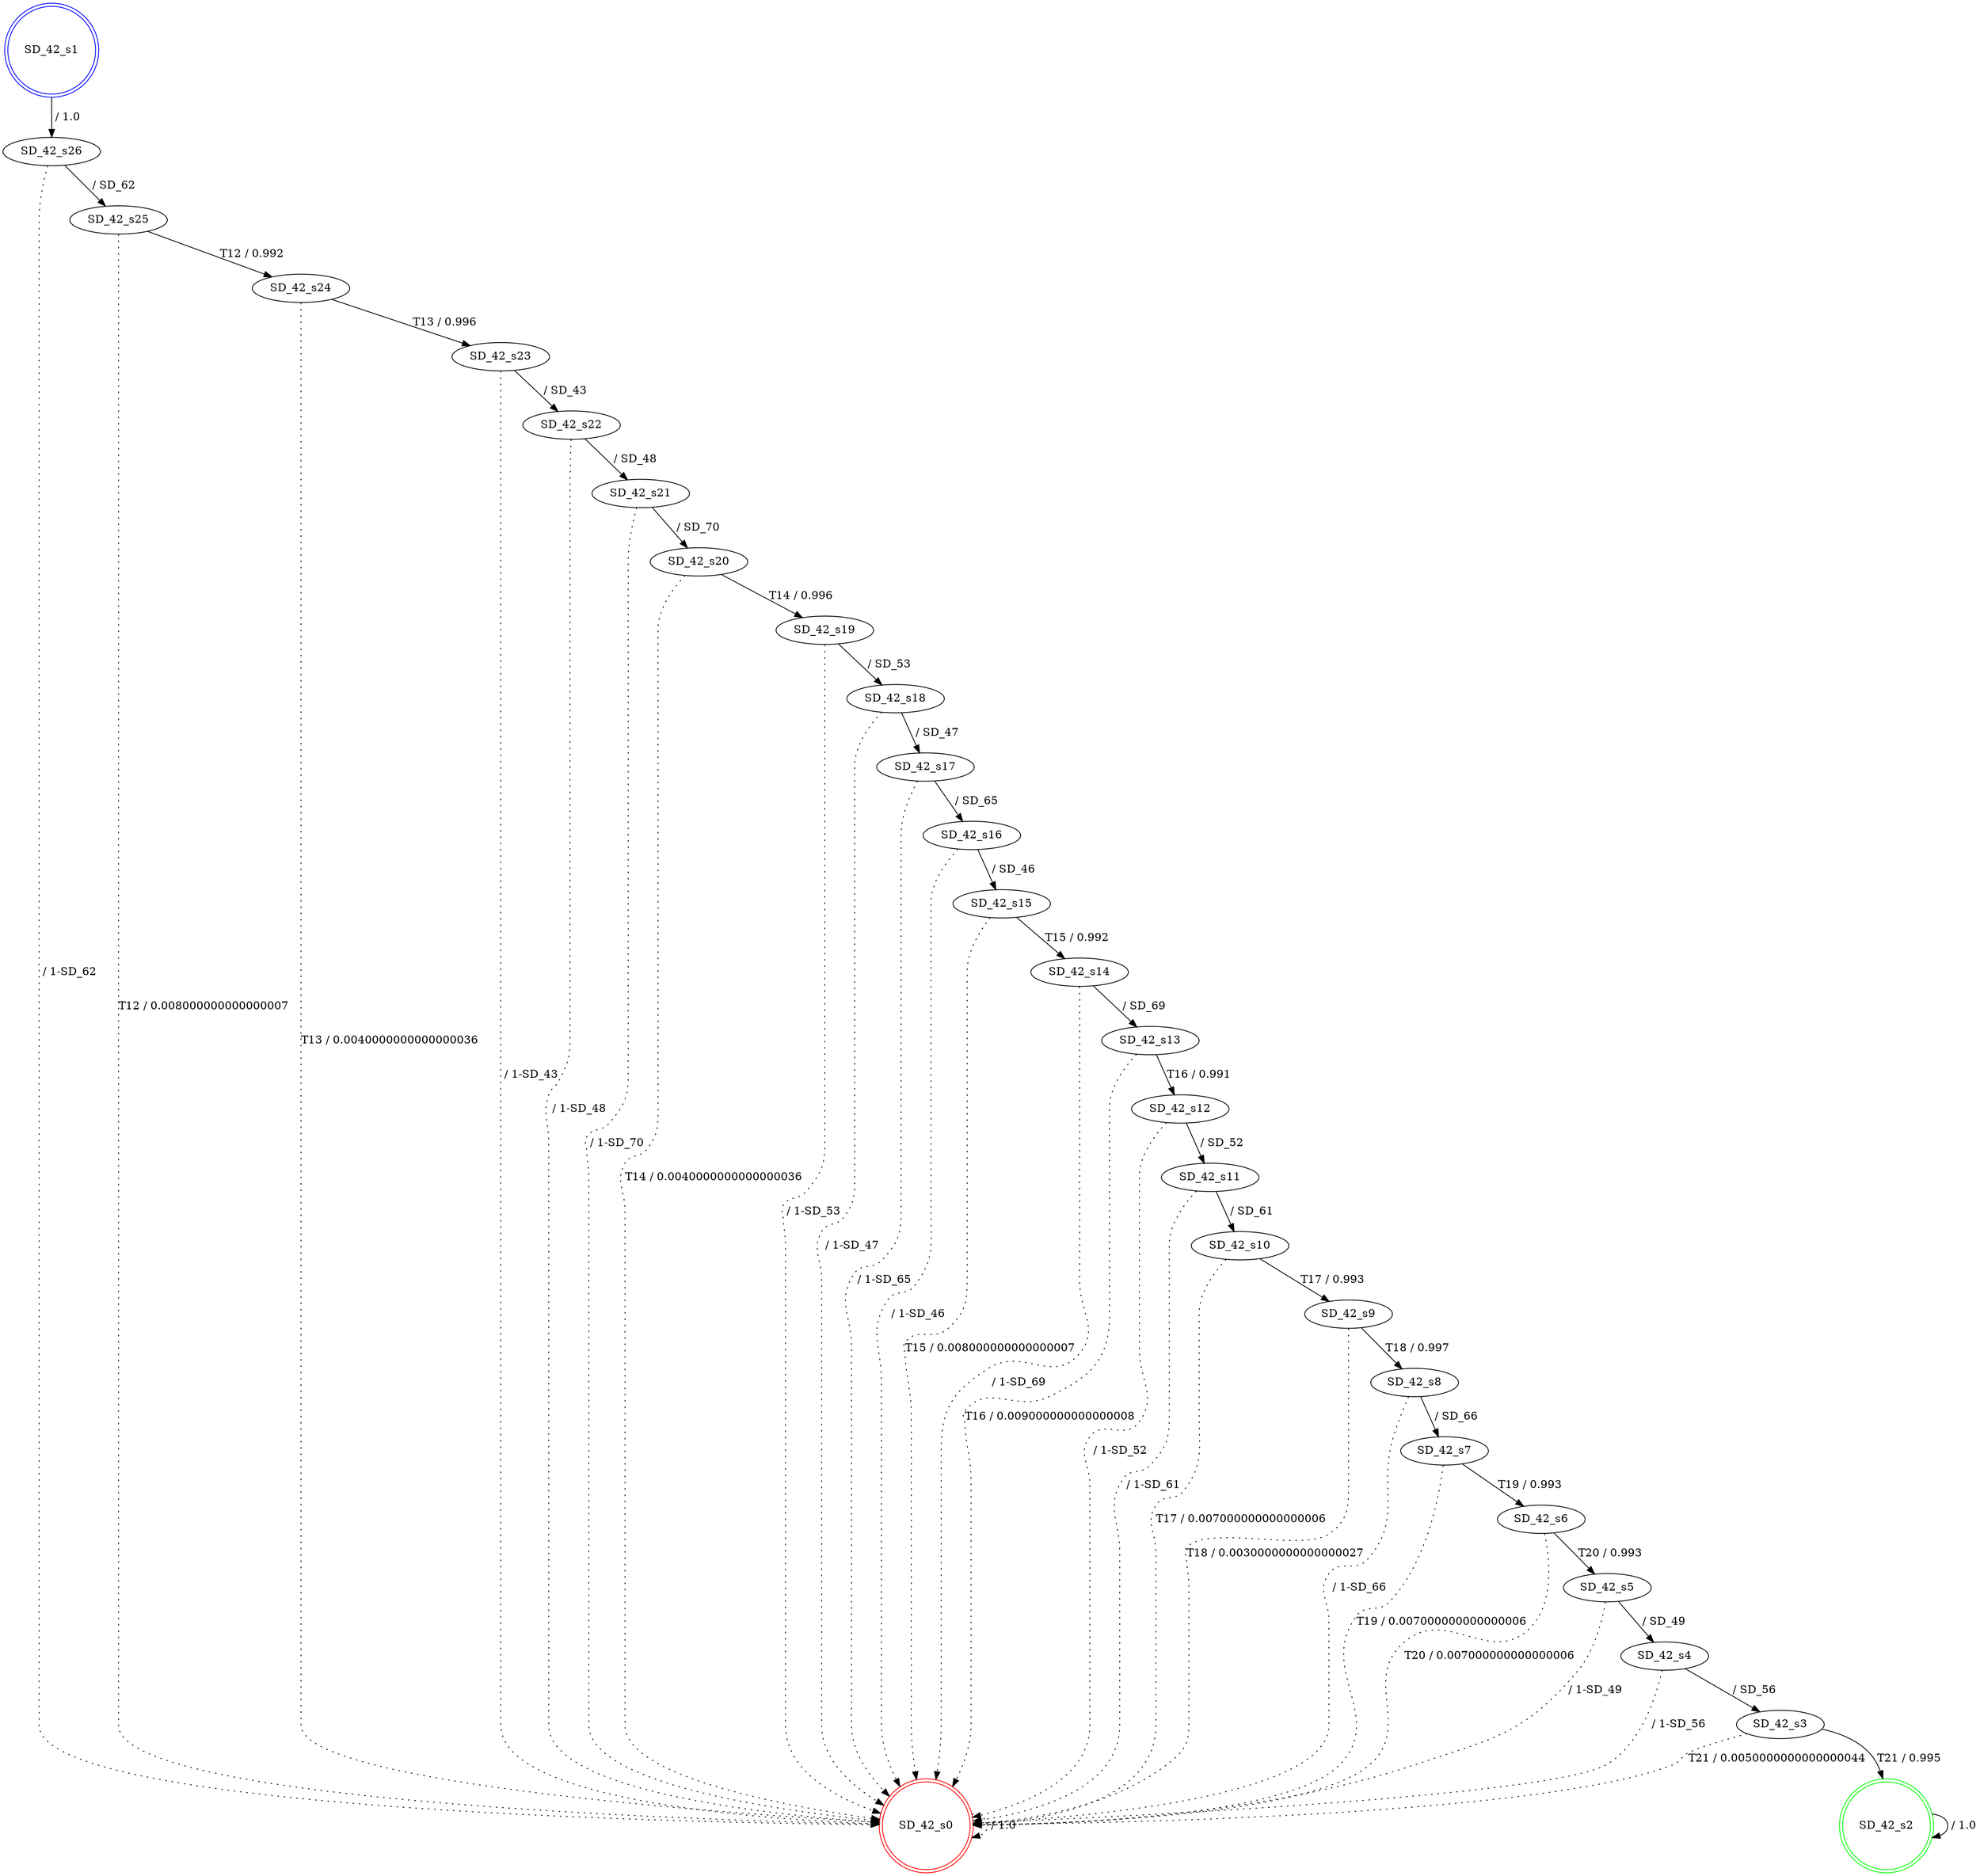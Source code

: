 digraph graphname {
SD_42_s0 [label="SD_42_s0",color=red,shape=doublecircle ];
SD_42_s1 [label="SD_42_s1",color=blue,shape=doublecircle ];
SD_42_s2 [label="SD_42_s2",color=green,shape=doublecircle ];
SD_42_s3 [label="SD_42_s3" ];
SD_42_s4 [label="SD_42_s4" ];
SD_42_s5 [label="SD_42_s5" ];
SD_42_s6 [label="SD_42_s6" ];
SD_42_s7 [label="SD_42_s7" ];
SD_42_s8 [label="SD_42_s8" ];
SD_42_s9 [label="SD_42_s9" ];
SD_42_s10 [label="SD_42_s10" ];
SD_42_s11 [label="SD_42_s11" ];
SD_42_s12 [label="SD_42_s12" ];
SD_42_s13 [label="SD_42_s13" ];
SD_42_s14 [label="SD_42_s14" ];
SD_42_s15 [label="SD_42_s15" ];
SD_42_s16 [label="SD_42_s16" ];
SD_42_s17 [label="SD_42_s17" ];
SD_42_s18 [label="SD_42_s18" ];
SD_42_s19 [label="SD_42_s19" ];
SD_42_s20 [label="SD_42_s20" ];
SD_42_s21 [label="SD_42_s21" ];
SD_42_s22 [label="SD_42_s22" ];
SD_42_s23 [label="SD_42_s23" ];
SD_42_s24 [label="SD_42_s24" ];
SD_42_s25 [label="SD_42_s25" ];
SD_42_s26 [label="SD_42_s26" ];
SD_42_s0 -> SD_42_s0 [label=" / 1.0", style=dotted];
SD_42_s1 -> SD_42_s26 [label=" / 1.0"];
SD_42_s2 -> SD_42_s2 [label=" / 1.0"];
SD_42_s3 -> SD_42_s2 [label="T21 / 0.995"];
SD_42_s3 -> SD_42_s0 [label="T21 / 0.0050000000000000044", style=dotted];
SD_42_s4 -> SD_42_s3 [label=" / SD_56"];
SD_42_s4 -> SD_42_s0 [label=" / 1-SD_56", style=dotted];
SD_42_s5 -> SD_42_s4 [label=" / SD_49"];
SD_42_s5 -> SD_42_s0 [label=" / 1-SD_49", style=dotted];
SD_42_s6 -> SD_42_s5 [label="T20 / 0.993"];
SD_42_s6 -> SD_42_s0 [label="T20 / 0.007000000000000006", style=dotted];
SD_42_s7 -> SD_42_s6 [label="T19 / 0.993"];
SD_42_s7 -> SD_42_s0 [label="T19 / 0.007000000000000006", style=dotted];
SD_42_s8 -> SD_42_s7 [label=" / SD_66"];
SD_42_s8 -> SD_42_s0 [label=" / 1-SD_66", style=dotted];
SD_42_s9 -> SD_42_s8 [label="T18 / 0.997"];
SD_42_s9 -> SD_42_s0 [label="T18 / 0.0030000000000000027", style=dotted];
SD_42_s10 -> SD_42_s9 [label="T17 / 0.993"];
SD_42_s10 -> SD_42_s0 [label="T17 / 0.007000000000000006", style=dotted];
SD_42_s11 -> SD_42_s10 [label=" / SD_61"];
SD_42_s11 -> SD_42_s0 [label=" / 1-SD_61", style=dotted];
SD_42_s12 -> SD_42_s11 [label=" / SD_52"];
SD_42_s12 -> SD_42_s0 [label=" / 1-SD_52", style=dotted];
SD_42_s13 -> SD_42_s12 [label="T16 / 0.991"];
SD_42_s13 -> SD_42_s0 [label="T16 / 0.009000000000000008", style=dotted];
SD_42_s14 -> SD_42_s13 [label=" / SD_69"];
SD_42_s14 -> SD_42_s0 [label=" / 1-SD_69", style=dotted];
SD_42_s15 -> SD_42_s14 [label="T15 / 0.992"];
SD_42_s15 -> SD_42_s0 [label="T15 / 0.008000000000000007", style=dotted];
SD_42_s16 -> SD_42_s15 [label=" / SD_46"];
SD_42_s16 -> SD_42_s0 [label=" / 1-SD_46", style=dotted];
SD_42_s17 -> SD_42_s16 [label=" / SD_65"];
SD_42_s17 -> SD_42_s0 [label=" / 1-SD_65", style=dotted];
SD_42_s18 -> SD_42_s17 [label=" / SD_47"];
SD_42_s18 -> SD_42_s0 [label=" / 1-SD_47", style=dotted];
SD_42_s19 -> SD_42_s18 [label=" / SD_53"];
SD_42_s19 -> SD_42_s0 [label=" / 1-SD_53", style=dotted];
SD_42_s20 -> SD_42_s19 [label="T14 / 0.996"];
SD_42_s20 -> SD_42_s0 [label="T14 / 0.0040000000000000036", style=dotted];
SD_42_s21 -> SD_42_s20 [label=" / SD_70"];
SD_42_s21 -> SD_42_s0 [label=" / 1-SD_70", style=dotted];
SD_42_s22 -> SD_42_s21 [label=" / SD_48"];
SD_42_s22 -> SD_42_s0 [label=" / 1-SD_48", style=dotted];
SD_42_s23 -> SD_42_s22 [label=" / SD_43"];
SD_42_s23 -> SD_42_s0 [label=" / 1-SD_43", style=dotted];
SD_42_s24 -> SD_42_s23 [label="T13 / 0.996"];
SD_42_s24 -> SD_42_s0 [label="T13 / 0.0040000000000000036", style=dotted];
SD_42_s25 -> SD_42_s24 [label="T12 / 0.992"];
SD_42_s25 -> SD_42_s0 [label="T12 / 0.008000000000000007", style=dotted];
SD_42_s26 -> SD_42_s25 [label=" / SD_62"];
SD_42_s26 -> SD_42_s0 [label=" / 1-SD_62", style=dotted];
}